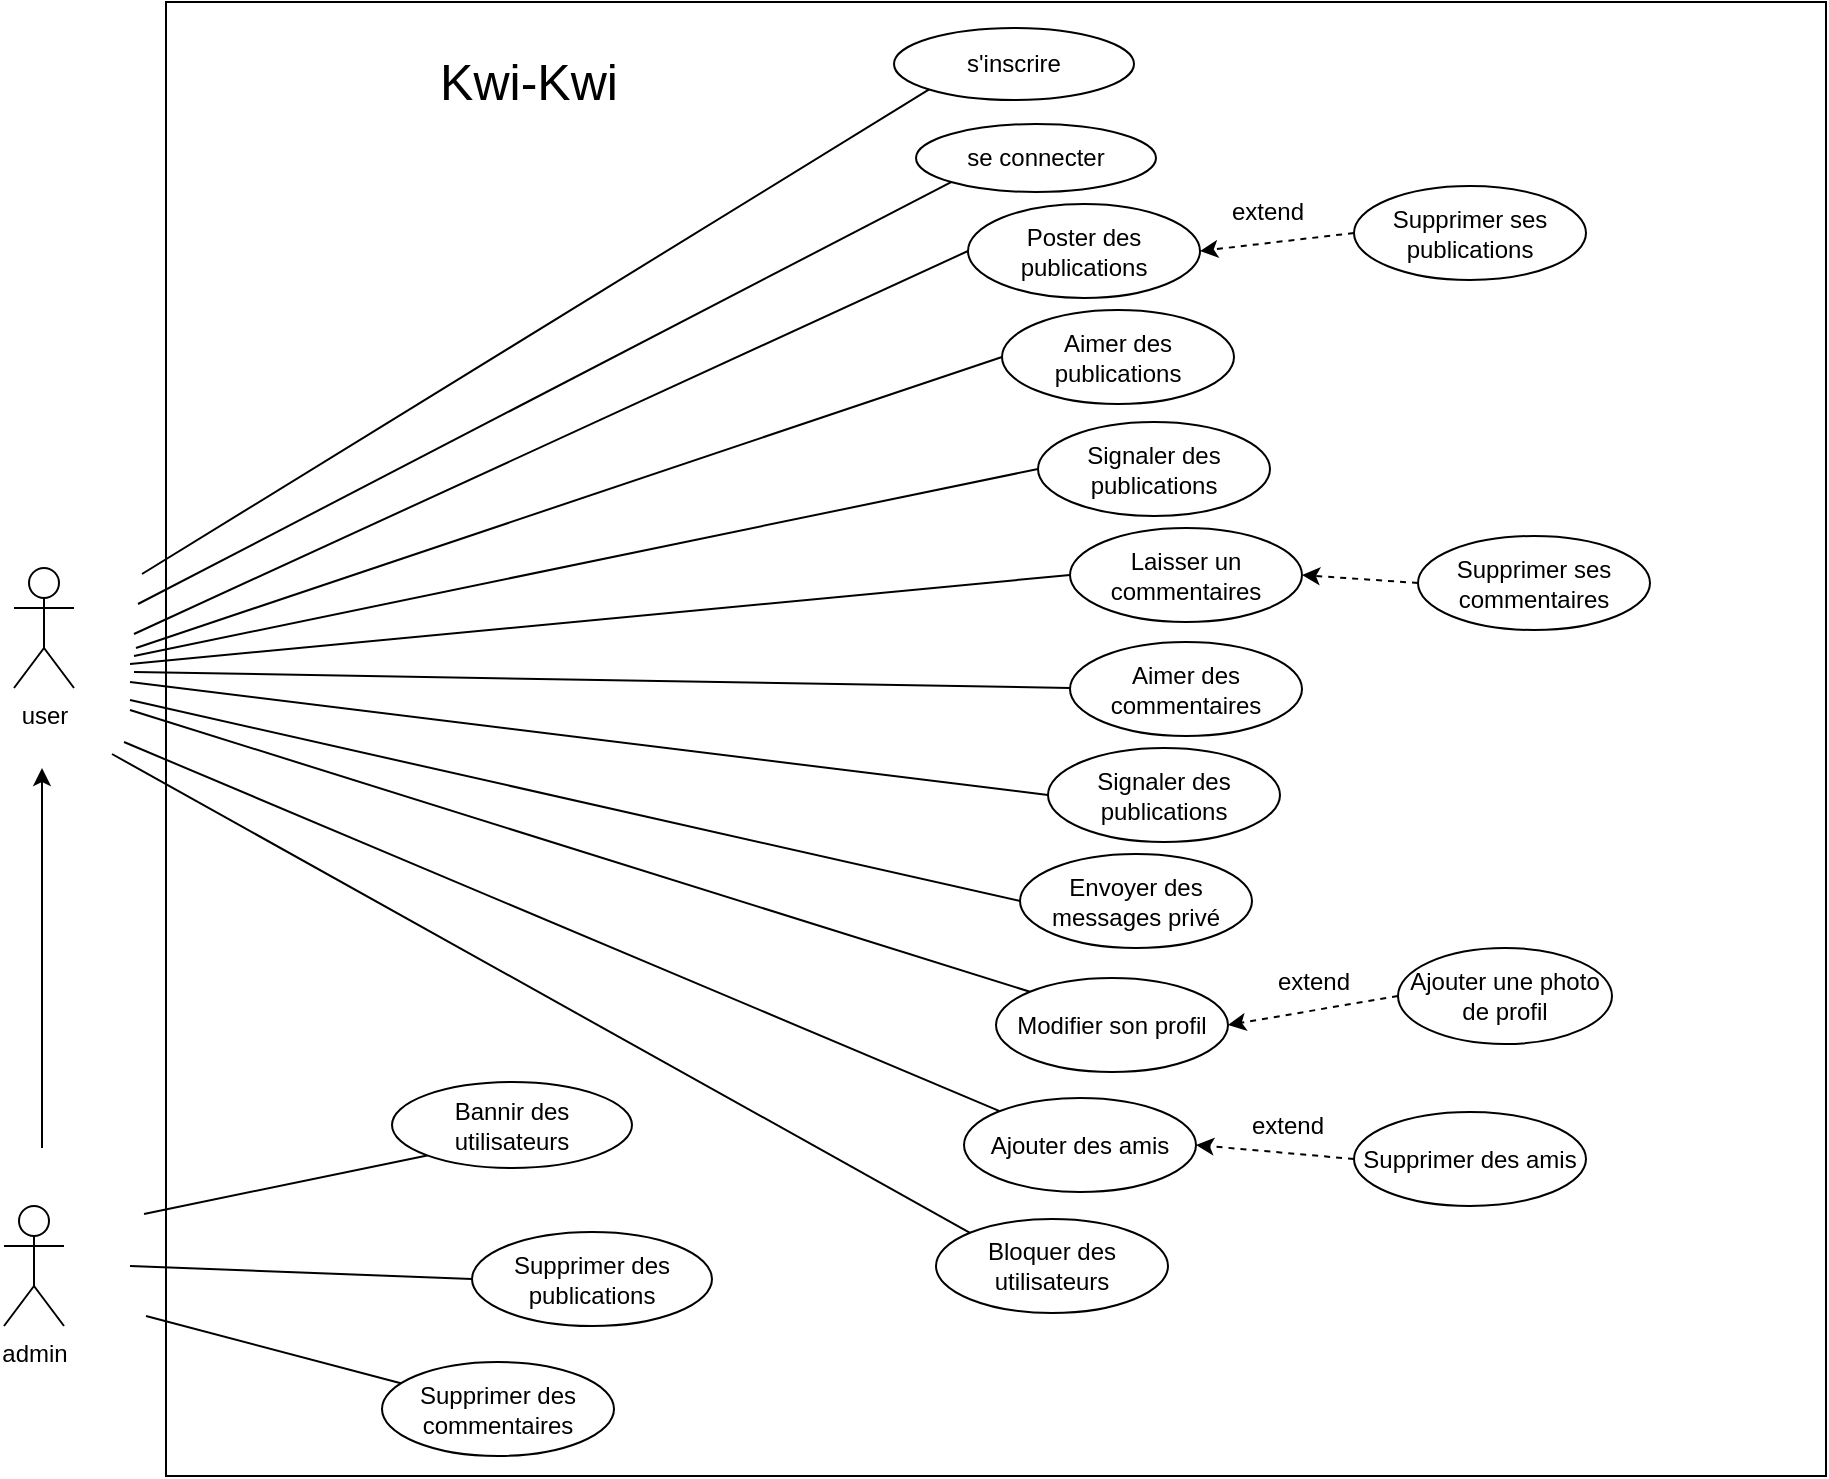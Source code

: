 <mxfile version="14.6.13" type="google"><diagram id="C5RBs43oDa-KdzZeNtuy" name="Page-1"><mxGraphModel dx="3022" dy="1594" grid="0" gridSize="10" guides="1" tooltips="1" connect="1" arrows="1" fold="1" page="0" pageScale="1" pageWidth="827" pageHeight="1169" math="0" shadow="0"><root><mxCell id="WIyWlLk6GJQsqaUBKTNV-0"/><mxCell id="WIyWlLk6GJQsqaUBKTNV-1" parent="WIyWlLk6GJQsqaUBKTNV-0"/><mxCell id="hQjaSnRnSX1SIUv647qu-83" value="" style="rounded=0;whiteSpace=wrap;html=1;shadow=0;sketch=0;fontSize=12;strokeColor=#000000;strokeWidth=1;fillColor=#FFFFFF;" parent="WIyWlLk6GJQsqaUBKTNV-1" vertex="1"><mxGeometry x="-1250" y="-773" width="830" height="737" as="geometry"/></mxCell><mxCell id="hQjaSnRnSX1SIUv647qu-0" value="user" style="shape=umlActor;verticalLabelPosition=bottom;verticalAlign=top;html=1;outlineConnect=0;" parent="WIyWlLk6GJQsqaUBKTNV-1" vertex="1"><mxGeometry x="-1326" y="-490" width="30" height="60" as="geometry"/></mxCell><mxCell id="hQjaSnRnSX1SIUv647qu-1" value="s'inscrire" style="ellipse;whiteSpace=wrap;html=1;" parent="WIyWlLk6GJQsqaUBKTNV-1" vertex="1"><mxGeometry x="-886" y="-760" width="120" height="36" as="geometry"/></mxCell><mxCell id="hQjaSnRnSX1SIUv647qu-2" value="se connecter" style="ellipse;whiteSpace=wrap;html=1;" parent="WIyWlLk6GJQsqaUBKTNV-1" vertex="1"><mxGeometry x="-875" y="-712" width="120" height="34" as="geometry"/></mxCell><mxCell id="hQjaSnRnSX1SIUv647qu-3" value="" style="endArrow=none;html=1;entryX=0;entryY=1;entryDx=0;entryDy=0;" parent="WIyWlLk6GJQsqaUBKTNV-1" target="hQjaSnRnSX1SIUv647qu-1" edge="1"><mxGeometry width="50" height="50" relative="1" as="geometry"><mxPoint x="-1262" y="-487" as="sourcePoint"/><mxPoint x="-811" y="-392" as="targetPoint"/></mxGeometry></mxCell><mxCell id="hQjaSnRnSX1SIUv647qu-4" value="" style="endArrow=none;html=1;entryX=0;entryY=1;entryDx=0;entryDy=0;" parent="WIyWlLk6GJQsqaUBKTNV-1" target="hQjaSnRnSX1SIUv647qu-2" edge="1"><mxGeometry width="50" height="50" relative="1" as="geometry"><mxPoint x="-1264" y="-472" as="sourcePoint"/><mxPoint x="-965" y="-596" as="targetPoint"/></mxGeometry></mxCell><mxCell id="hQjaSnRnSX1SIUv647qu-5" value="Poster des publications" style="ellipse;whiteSpace=wrap;html=1;" parent="WIyWlLk6GJQsqaUBKTNV-1" vertex="1"><mxGeometry x="-849" y="-672" width="116" height="47" as="geometry"/></mxCell><mxCell id="hQjaSnRnSX1SIUv647qu-6" value="Supprimer des amis" style="ellipse;whiteSpace=wrap;html=1;" parent="WIyWlLk6GJQsqaUBKTNV-1" vertex="1"><mxGeometry x="-656" y="-218" width="116" height="47" as="geometry"/></mxCell><mxCell id="hQjaSnRnSX1SIUv647qu-8" value="Aimer des publications" style="ellipse;whiteSpace=wrap;html=1;" parent="WIyWlLk6GJQsqaUBKTNV-1" vertex="1"><mxGeometry x="-832" y="-619" width="116" height="47" as="geometry"/></mxCell><mxCell id="hQjaSnRnSX1SIUv647qu-9" value="Modifier son profil" style="ellipse;whiteSpace=wrap;html=1;" parent="WIyWlLk6GJQsqaUBKTNV-1" vertex="1"><mxGeometry x="-835" y="-285" width="116" height="47" as="geometry"/></mxCell><mxCell id="hQjaSnRnSX1SIUv647qu-10" value="Signaler des publications" style="ellipse;whiteSpace=wrap;html=1;" parent="WIyWlLk6GJQsqaUBKTNV-1" vertex="1"><mxGeometry x="-814" y="-563" width="116" height="47" as="geometry"/></mxCell><mxCell id="hQjaSnRnSX1SIUv647qu-11" value="Envoyer des messages privé" style="ellipse;whiteSpace=wrap;html=1;" parent="WIyWlLk6GJQsqaUBKTNV-1" vertex="1"><mxGeometry x="-823" y="-347" width="116" height="47" as="geometry"/></mxCell><mxCell id="hQjaSnRnSX1SIUv647qu-12" value="Ajouter des amis" style="ellipse;whiteSpace=wrap;html=1;" parent="WIyWlLk6GJQsqaUBKTNV-1" vertex="1"><mxGeometry x="-851" y="-225" width="116" height="47" as="geometry"/></mxCell><mxCell id="hQjaSnRnSX1SIUv647qu-14" value="Bloquer des utilisateurs" style="ellipse;whiteSpace=wrap;html=1;" parent="WIyWlLk6GJQsqaUBKTNV-1" vertex="1"><mxGeometry x="-865" y="-164.5" width="116" height="47" as="geometry"/></mxCell><mxCell id="hQjaSnRnSX1SIUv647qu-16" value="" style="endArrow=none;html=1;exitX=0;exitY=0.5;exitDx=0;exitDy=0;" parent="WIyWlLk6GJQsqaUBKTNV-1" source="hQjaSnRnSX1SIUv647qu-5" edge="1"><mxGeometry width="50" height="50" relative="1" as="geometry"><mxPoint x="-861" y="-335" as="sourcePoint"/><mxPoint x="-1266" y="-457" as="targetPoint"/></mxGeometry></mxCell><mxCell id="hQjaSnRnSX1SIUv647qu-20" value="" style="endArrow=none;html=1;entryX=0;entryY=0.5;entryDx=0;entryDy=0;" parent="WIyWlLk6GJQsqaUBKTNV-1" target="hQjaSnRnSX1SIUv647qu-11" edge="1"><mxGeometry width="50" height="50" relative="1" as="geometry"><mxPoint x="-1268" y="-424" as="sourcePoint"/><mxPoint x="-986" y="-356" as="targetPoint"/></mxGeometry></mxCell><mxCell id="hQjaSnRnSX1SIUv647qu-21" value="" style="endArrow=none;html=1;entryX=0;entryY=0;entryDx=0;entryDy=0;" parent="WIyWlLk6GJQsqaUBKTNV-1" target="hQjaSnRnSX1SIUv647qu-9" edge="1"><mxGeometry width="50" height="50" relative="1" as="geometry"><mxPoint x="-1268" y="-419" as="sourcePoint"/><mxPoint x="-981" y="-310" as="targetPoint"/></mxGeometry></mxCell><mxCell id="hQjaSnRnSX1SIUv647qu-22" value="" style="endArrow=none;html=1;" parent="WIyWlLk6GJQsqaUBKTNV-1" target="hQjaSnRnSX1SIUv647qu-12" edge="1"><mxGeometry width="50" height="50" relative="1" as="geometry"><mxPoint x="-1271" y="-403" as="sourcePoint"/><mxPoint x="-989" y="-272" as="targetPoint"/></mxGeometry></mxCell><mxCell id="hQjaSnRnSX1SIUv647qu-24" value="" style="endArrow=none;html=1;entryX=0;entryY=0;entryDx=0;entryDy=0;" parent="WIyWlLk6GJQsqaUBKTNV-1" target="hQjaSnRnSX1SIUv647qu-14" edge="1"><mxGeometry width="50" height="50" relative="1" as="geometry"><mxPoint x="-1277" y="-397" as="sourcePoint"/><mxPoint x="-1067" y="-162" as="targetPoint"/></mxGeometry></mxCell><mxCell id="hQjaSnRnSX1SIUv647qu-25" value="admin" style="shape=umlActor;verticalLabelPosition=bottom;verticalAlign=top;html=1;outlineConnect=0;" parent="WIyWlLk6GJQsqaUBKTNV-1" vertex="1"><mxGeometry x="-1331" y="-171" width="30" height="60" as="geometry"/></mxCell><mxCell id="hQjaSnRnSX1SIUv647qu-27" value="Bannir des utilisateurs" style="ellipse;whiteSpace=wrap;html=1;" parent="WIyWlLk6GJQsqaUBKTNV-1" vertex="1"><mxGeometry x="-1137" y="-233" width="120" height="43" as="geometry"/></mxCell><mxCell id="hQjaSnRnSX1SIUv647qu-28" value="" style="endArrow=none;html=1;exitX=0;exitY=1;exitDx=0;exitDy=0;" parent="WIyWlLk6GJQsqaUBKTNV-1" source="hQjaSnRnSX1SIUv647qu-27" edge="1"><mxGeometry width="50" height="50" relative="1" as="geometry"><mxPoint x="-1156" y="-184" as="sourcePoint"/><mxPoint x="-1261" y="-167" as="targetPoint"/></mxGeometry></mxCell><mxCell id="hQjaSnRnSX1SIUv647qu-29" value="Supprimer des publications" style="ellipse;whiteSpace=wrap;html=1;" parent="WIyWlLk6GJQsqaUBKTNV-1" vertex="1"><mxGeometry x="-1097" y="-158" width="120" height="47" as="geometry"/></mxCell><mxCell id="hQjaSnRnSX1SIUv647qu-30" value="" style="endArrow=none;html=1;entryX=0;entryY=0.5;entryDx=0;entryDy=0;" parent="WIyWlLk6GJQsqaUBKTNV-1" target="hQjaSnRnSX1SIUv647qu-29" edge="1"><mxGeometry width="50" height="50" relative="1" as="geometry"><mxPoint x="-1268" y="-141" as="sourcePoint"/><mxPoint x="-1086" y="-174" as="targetPoint"/></mxGeometry></mxCell><mxCell id="hQjaSnRnSX1SIUv647qu-31" value="Laisser un commentaires" style="ellipse;whiteSpace=wrap;html=1;" parent="WIyWlLk6GJQsqaUBKTNV-1" vertex="1"><mxGeometry x="-798" y="-510" width="116" height="47" as="geometry"/></mxCell><mxCell id="hQjaSnRnSX1SIUv647qu-32" value="Supprimer ses publications" style="ellipse;whiteSpace=wrap;html=1;" parent="WIyWlLk6GJQsqaUBKTNV-1" vertex="1"><mxGeometry x="-656" y="-681" width="116" height="47" as="geometry"/></mxCell><mxCell id="hQjaSnRnSX1SIUv647qu-34" value="" style="endArrow=classic;html=1;dashed=1;entryX=1;entryY=0.5;entryDx=0;entryDy=0;exitX=0;exitY=0.5;exitDx=0;exitDy=0;" parent="WIyWlLk6GJQsqaUBKTNV-1" source="hQjaSnRnSX1SIUv647qu-32" target="hQjaSnRnSX1SIUv647qu-5" edge="1"><mxGeometry width="50" height="50" relative="1" as="geometry"><mxPoint x="-572" y="-305" as="sourcePoint"/><mxPoint x="-522" y="-355" as="targetPoint"/></mxGeometry></mxCell><mxCell id="hQjaSnRnSX1SIUv647qu-47" value="Kwi-Kwi" style="text;html=1;strokeColor=none;fillColor=none;align=center;verticalAlign=middle;whiteSpace=wrap;rounded=0;shadow=0;sketch=0;fontSize=25;" parent="WIyWlLk6GJQsqaUBKTNV-1" vertex="1"><mxGeometry x="-1129" y="-758" width="121" height="48" as="geometry"/></mxCell><mxCell id="hQjaSnRnSX1SIUv647qu-51" value="" style="endArrow=classic;html=1;dashed=1;entryX=1;entryY=0.5;entryDx=0;entryDy=0;exitX=0;exitY=0.5;exitDx=0;exitDy=0;" parent="WIyWlLk6GJQsqaUBKTNV-1" source="hQjaSnRnSX1SIUv647qu-6" target="hQjaSnRnSX1SIUv647qu-12" edge="1"><mxGeometry width="50" height="50" relative="1" as="geometry"><mxPoint x="-678.451" y="-409.937" as="sourcePoint"/><mxPoint x="-838.549" y="-468.063" as="targetPoint"/></mxGeometry></mxCell><mxCell id="hQjaSnRnSX1SIUv647qu-53" value="Aimer des commentaires" style="ellipse;whiteSpace=wrap;html=1;" parent="WIyWlLk6GJQsqaUBKTNV-1" vertex="1"><mxGeometry x="-798" y="-453" width="116" height="47" as="geometry"/></mxCell><mxCell id="hQjaSnRnSX1SIUv647qu-54" value="Supprimer ses commentaires" style="ellipse;whiteSpace=wrap;html=1;" parent="WIyWlLk6GJQsqaUBKTNV-1" vertex="1"><mxGeometry x="-624" y="-506" width="116" height="47" as="geometry"/></mxCell><mxCell id="hQjaSnRnSX1SIUv647qu-55" value="Supprimer des commentaires" style="ellipse;whiteSpace=wrap;html=1;" parent="WIyWlLk6GJQsqaUBKTNV-1" vertex="1"><mxGeometry x="-1142" y="-93" width="116" height="47" as="geometry"/></mxCell><mxCell id="hQjaSnRnSX1SIUv647qu-56" value="" style="endArrow=classic;html=1;dashed=1;entryX=1;entryY=0.5;entryDx=0;entryDy=0;exitX=0;exitY=0.5;exitDx=0;exitDy=0;" parent="WIyWlLk6GJQsqaUBKTNV-1" source="hQjaSnRnSX1SIUv647qu-54" target="hQjaSnRnSX1SIUv647qu-31" edge="1"><mxGeometry width="50" height="50" relative="1" as="geometry"><mxPoint x="-317" y="-372" as="sourcePoint"/><mxPoint x="-462.999" y="-438.123" as="targetPoint"/></mxGeometry></mxCell><mxCell id="hQjaSnRnSX1SIUv647qu-60" value="" style="endArrow=none;html=1;" parent="WIyWlLk6GJQsqaUBKTNV-1" target="hQjaSnRnSX1SIUv647qu-55" edge="1"><mxGeometry width="50" height="50" relative="1" as="geometry"><mxPoint x="-1260" y="-116" as="sourcePoint"/><mxPoint x="-284" y="-537.75" as="targetPoint"/></mxGeometry></mxCell><mxCell id="hQjaSnRnSX1SIUv647qu-61" value="Ajouter une photo de profil" style="ellipse;whiteSpace=wrap;html=1;shadow=0;sketch=0;fontSize=12;strokeColor=#000000;strokeWidth=1;fillColor=#FFFFFF;" parent="WIyWlLk6GJQsqaUBKTNV-1" vertex="1"><mxGeometry x="-634" y="-300" width="107" height="48" as="geometry"/></mxCell><mxCell id="hQjaSnRnSX1SIUv647qu-62" value="" style="endArrow=classic;html=1;dashed=1;entryX=1;entryY=0.5;entryDx=0;entryDy=0;exitX=0;exitY=0.5;exitDx=0;exitDy=0;" parent="WIyWlLk6GJQsqaUBKTNV-1" source="hQjaSnRnSX1SIUv647qu-61" target="hQjaSnRnSX1SIUv647qu-9" edge="1"><mxGeometry width="50" height="50" relative="1" as="geometry"><mxPoint x="-744" y="-266" as="sourcePoint"/><mxPoint x="-819" y="-317" as="targetPoint"/></mxGeometry></mxCell><mxCell id="hQjaSnRnSX1SIUv647qu-63" value="" style="endArrow=classic;html=1;fontSize=12;" parent="WIyWlLk6GJQsqaUBKTNV-1" edge="1"><mxGeometry width="50" height="50" relative="1" as="geometry"><mxPoint x="-1312" y="-200" as="sourcePoint"/><mxPoint x="-1312" y="-390" as="targetPoint"/></mxGeometry></mxCell><mxCell id="hQjaSnRnSX1SIUv647qu-66" value="extend" style="text;html=1;strokeColor=none;fillColor=none;align=center;verticalAlign=middle;whiteSpace=wrap;rounded=0;shadow=0;sketch=0;fontSize=12;" parent="WIyWlLk6GJQsqaUBKTNV-1" vertex="1"><mxGeometry x="-696" y="-293" width="40" height="20" as="geometry"/></mxCell><mxCell id="hQjaSnRnSX1SIUv647qu-67" value="extend" style="text;html=1;strokeColor=none;fillColor=none;align=center;verticalAlign=middle;whiteSpace=wrap;rounded=0;shadow=0;sketch=0;fontSize=12;" parent="WIyWlLk6GJQsqaUBKTNV-1" vertex="1"><mxGeometry x="-709" y="-221.5" width="40" height="20" as="geometry"/></mxCell><mxCell id="hQjaSnRnSX1SIUv647qu-71" value="extend" style="text;html=1;strokeColor=none;fillColor=none;align=center;verticalAlign=middle;whiteSpace=wrap;rounded=0;shadow=0;sketch=0;fontSize=12;" parent="WIyWlLk6GJQsqaUBKTNV-1" vertex="1"><mxGeometry x="-719" y="-678" width="40" height="20" as="geometry"/></mxCell><mxCell id="hQjaSnRnSX1SIUv647qu-76" value="Signaler des publications" style="ellipse;whiteSpace=wrap;html=1;" parent="WIyWlLk6GJQsqaUBKTNV-1" vertex="1"><mxGeometry x="-809" y="-400" width="116" height="47" as="geometry"/></mxCell><mxCell id="hQjaSnRnSX1SIUv647qu-77" value="" style="endArrow=none;html=1;fontSize=12;entryX=0;entryY=0.5;entryDx=0;entryDy=0;" parent="WIyWlLk6GJQsqaUBKTNV-1" target="hQjaSnRnSX1SIUv647qu-8" edge="1"><mxGeometry width="50" height="50" relative="1" as="geometry"><mxPoint x="-1265" y="-450" as="sourcePoint"/><mxPoint x="-978" y="-483" as="targetPoint"/></mxGeometry></mxCell><mxCell id="hQjaSnRnSX1SIUv647qu-78" value="" style="endArrow=none;html=1;fontSize=12;entryX=0;entryY=0.5;entryDx=0;entryDy=0;" parent="WIyWlLk6GJQsqaUBKTNV-1" target="hQjaSnRnSX1SIUv647qu-10" edge="1"><mxGeometry width="50" height="50" relative="1" as="geometry"><mxPoint x="-1266" y="-446" as="sourcePoint"/><mxPoint x="-1348" y="-364" as="targetPoint"/></mxGeometry></mxCell><mxCell id="hQjaSnRnSX1SIUv647qu-79" value="" style="endArrow=none;html=1;fontSize=12;entryX=0;entryY=0.5;entryDx=0;entryDy=0;" parent="WIyWlLk6GJQsqaUBKTNV-1" target="hQjaSnRnSX1SIUv647qu-31" edge="1"><mxGeometry width="50" height="50" relative="1" as="geometry"><mxPoint x="-1268" y="-442" as="sourcePoint"/><mxPoint x="-906" y="-470" as="targetPoint"/></mxGeometry></mxCell><mxCell id="hQjaSnRnSX1SIUv647qu-80" value="" style="endArrow=none;html=1;fontSize=12;entryX=0;entryY=0.489;entryDx=0;entryDy=0;entryPerimeter=0;" parent="WIyWlLk6GJQsqaUBKTNV-1" target="hQjaSnRnSX1SIUv647qu-53" edge="1"><mxGeometry width="50" height="50" relative="1" as="geometry"><mxPoint x="-1266" y="-438" as="sourcePoint"/><mxPoint x="-1222" y="-617" as="targetPoint"/></mxGeometry></mxCell><mxCell id="hQjaSnRnSX1SIUv647qu-81" value="" style="endArrow=none;html=1;fontSize=12;entryX=0;entryY=0.5;entryDx=0;entryDy=0;" parent="WIyWlLk6GJQsqaUBKTNV-1" target="hQjaSnRnSX1SIUv647qu-76" edge="1"><mxGeometry width="50" height="50" relative="1" as="geometry"><mxPoint x="-1268" y="-433" as="sourcePoint"/><mxPoint x="-1236" y="-609" as="targetPoint"/></mxGeometry></mxCell></root></mxGraphModel></diagram></mxfile>